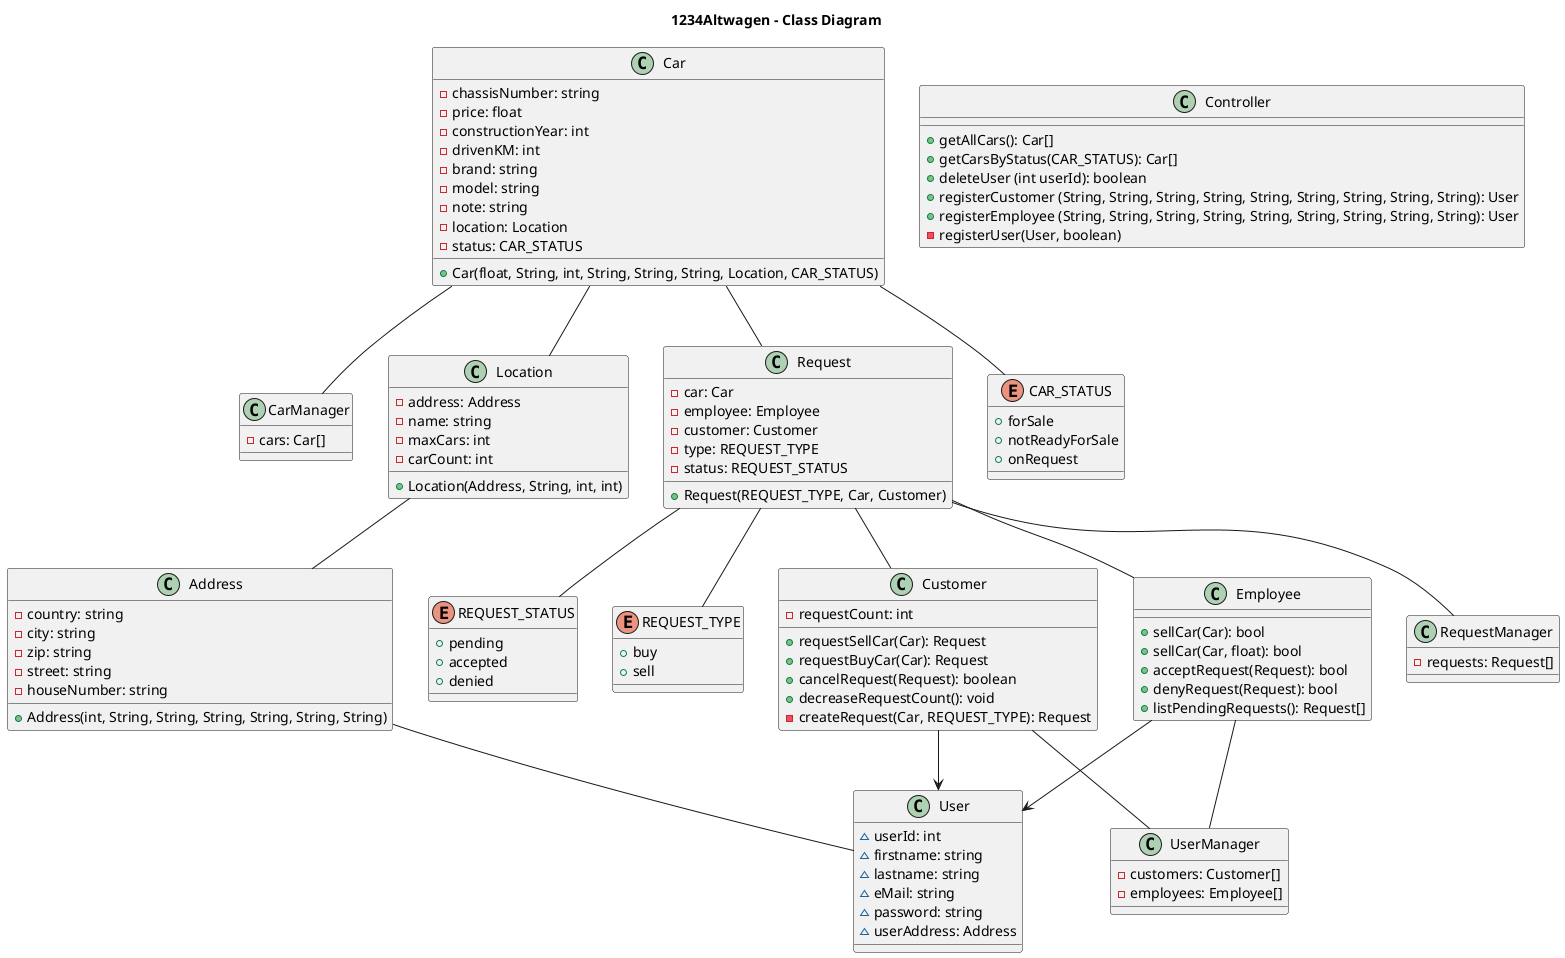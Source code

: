 @startuml
title 1234Altwagen - Class Diagram


class CarManager {
    -cars: Car[]
}

class Car {
    -chassisNumber: string
    -price: float
    -constructionYear: int
    -drivenKM: int
    -brand: string
    -model: string
    -note: string
    -location: Location
    -status: CAR_STATUS
    +Car(float, String, int, String, String, String, Location, CAR_STATUS)
}

class Location {
    -address: Address
    -name: string
    -maxCars: int
    -carCount: int
    +Location(Address, String, int, int)
}

class RequestManager {
    -requests: Request[]
}

class Request {
    -car: Car
    -employee: Employee
    -customer: Customer
    -type: REQUEST_TYPE
    -status: REQUEST_STATUS
    +Request(REQUEST_TYPE, Car, Customer)
}

class Address {
    -country: string
    -city: string
    -zip: string
    -street: string
    -houseNumber: string
    +Address(int, String, String, String, String, String, String)
}

class Controller {
    +getAllCars(): Car[]
    +getCarsByStatus(CAR_STATUS): Car[]
    +deleteUser (int userId): boolean
    +registerCustomer (String, String, String, String, String, String, String, String, String): User
    +registerEmployee (String, String, String, String, String, String, String, String, String): User
    -registerUser(User, boolean)
}

class UserManager {
    -customers: Customer[]
    -employees: Employee[]
}

class User {
    ~userId: int
    ~firstname: string
    ~lastname: string
    ~eMail: string
    ~password: string
    ~userAddress: Address
}
class Customer {
    -requestCount: int
    +requestSellCar(Car): Request
    +requestBuyCar(Car): Request
    +cancelRequest(Request): boolean
    +decreaseRequestCount(): void
    -createRequest(Car, REQUEST_TYPE): Request
}
class Employee {
    +sellCar(Car): bool
    +sellCar(Car, float): bool
    +acceptRequest(Request): bool
    +denyRequest(Request): bool
    +listPendingRequests(): Request[]
}

enum CAR_STATUS {
    +forSale
    +notReadyForSale
    +onRequest
}

enum REQUEST_STATUS {
    +pending
    +accepted
    +denied
}

enum REQUEST_TYPE {
    +buy
    +sell
}

Customer --> User
Employee --> User

Car -- CarManager
Request -- RequestManager
Customer -- UserManager
Employee -- UserManager
Car -- Location
Car -- Request
Location -- Address
Request -- Customer
Request -- Employee
Address -- User
Car -- CAR_STATUS
Request -- REQUEST_TYPE
Request -- REQUEST_STATUS
@enduml
